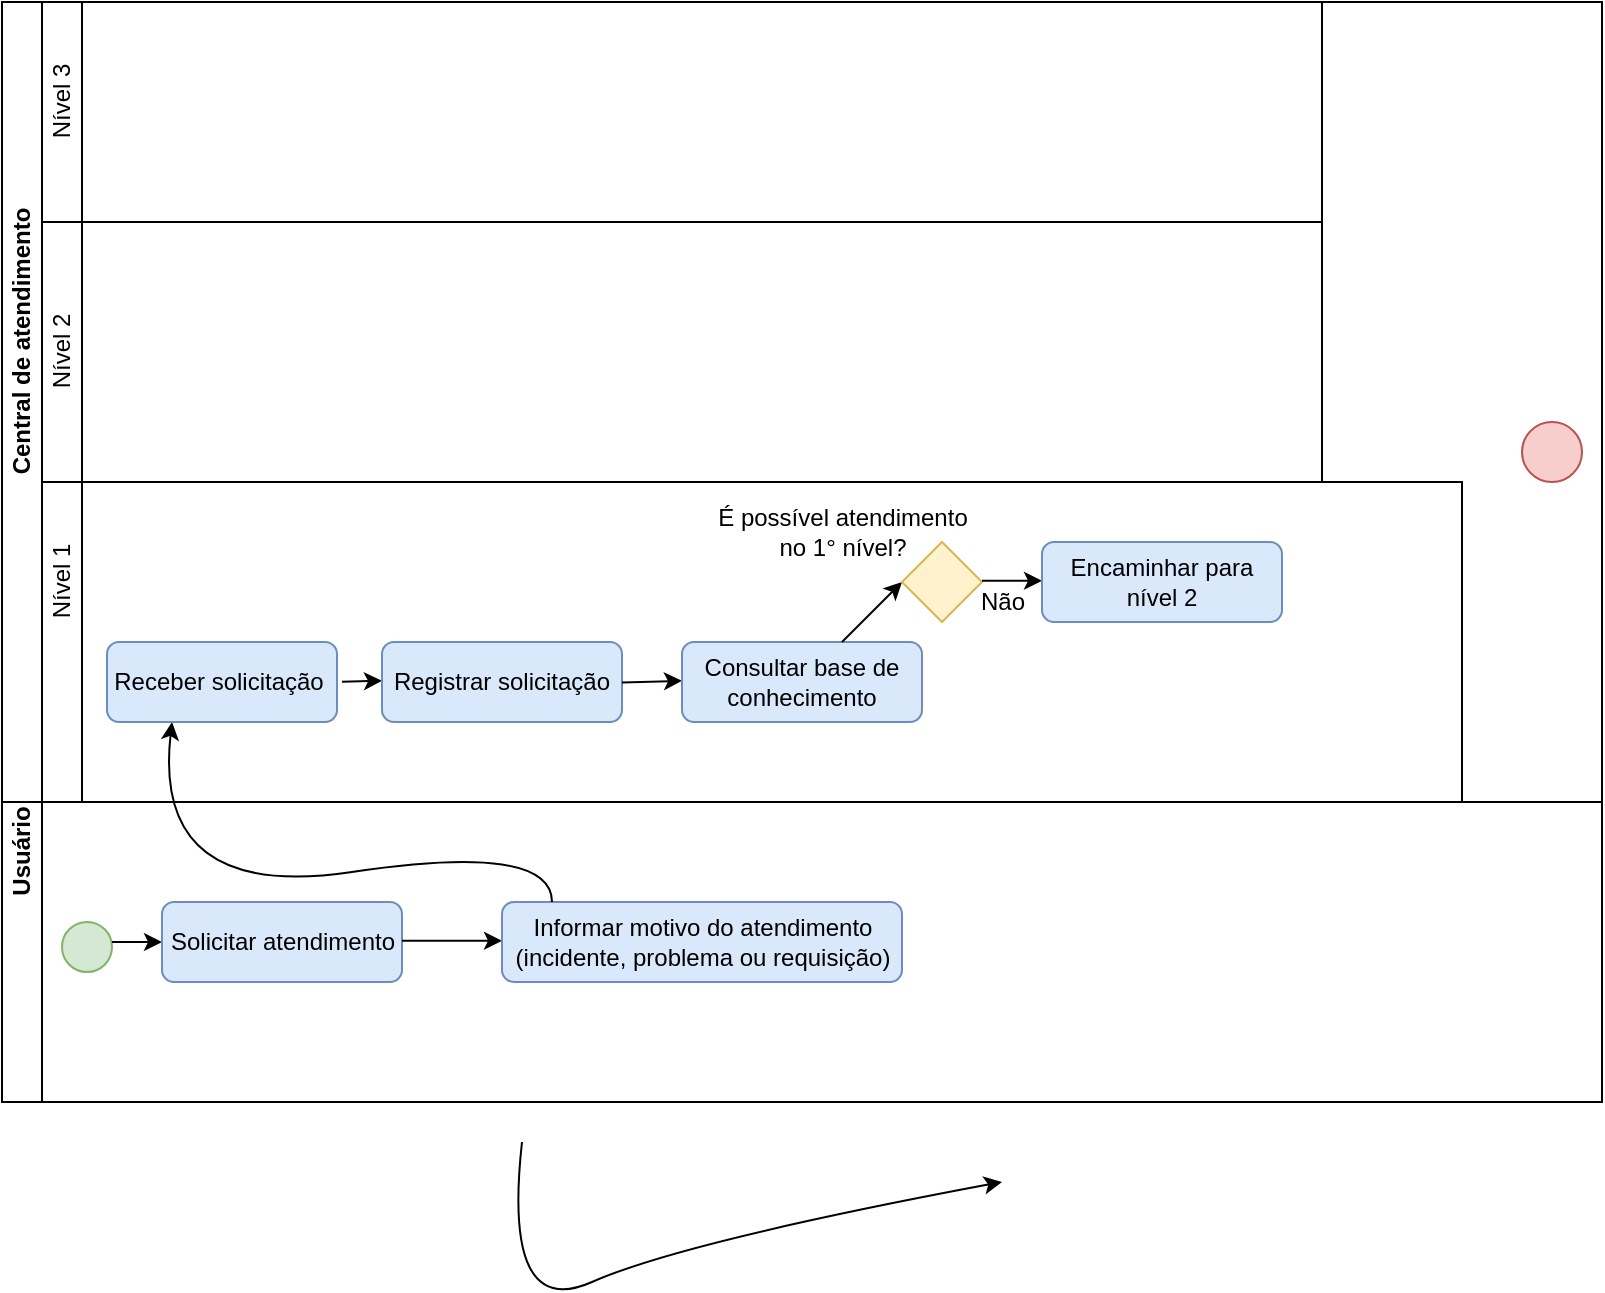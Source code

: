 <mxfile version="18.0.3" type="github">
  <diagram id="yQVi_SkvyjYTGp6Si26e" name="Page-1">
    <mxGraphModel dx="920" dy="605" grid="1" gridSize="10" guides="1" tooltips="1" connect="1" arrows="1" fold="1" page="1" pageScale="1" pageWidth="827" pageHeight="1169" math="0" shadow="0">
      <root>
        <mxCell id="0" />
        <mxCell id="1" parent="0" />
        <mxCell id="B0JcqI4GDCYBzWeRstW6-7" value="" style="rounded=0;whiteSpace=wrap;html=1;" vertex="1" parent="1">
          <mxGeometry x="20" y="70" width="750" height="550" as="geometry" />
        </mxCell>
        <mxCell id="B0JcqI4GDCYBzWeRstW6-8" value="" style="rounded=0;whiteSpace=wrap;html=1;fontFamily=Helvetica;" vertex="1" parent="1">
          <mxGeometry x="20" y="70" width="750" height="400" as="geometry" />
        </mxCell>
        <mxCell id="B0JcqI4GDCYBzWeRstW6-11" value="" style="rounded=0;whiteSpace=wrap;html=1;fontFamily=Helvetica;" vertex="1" parent="1">
          <mxGeometry x="40" y="470" width="780" height="150" as="geometry" />
        </mxCell>
        <mxCell id="B0JcqI4GDCYBzWeRstW6-12" value="" style="rounded=0;whiteSpace=wrap;html=1;fontFamily=Helvetica;" vertex="1" parent="1">
          <mxGeometry x="40" y="70" width="780" height="400" as="geometry" />
        </mxCell>
        <mxCell id="B0JcqI4GDCYBzWeRstW6-13" value="Usuário" style="text;html=1;resizable=0;autosize=1;align=center;verticalAlign=middle;points=[];fillColor=none;strokeColor=none;rounded=0;fontFamily=Helvetica;rotation=270;fontStyle=1" vertex="1" parent="1">
          <mxGeometry y="485" width="60" height="20" as="geometry" />
        </mxCell>
        <mxCell id="B0JcqI4GDCYBzWeRstW6-14" value="Central de atendimento" style="text;html=1;resizable=0;autosize=1;align=center;verticalAlign=middle;points=[];fillColor=none;strokeColor=none;rounded=0;fontFamily=Helvetica;rotation=270;fontStyle=1" vertex="1" parent="1">
          <mxGeometry x="-45" y="230" width="150" height="20" as="geometry" />
        </mxCell>
        <mxCell id="B0JcqI4GDCYBzWeRstW6-16" value="" style="rounded=0;whiteSpace=wrap;html=1;fontFamily=Helvetica;" vertex="1" parent="1">
          <mxGeometry x="40" y="70" width="20" height="400" as="geometry" />
        </mxCell>
        <mxCell id="B0JcqI4GDCYBzWeRstW6-17" value="" style="rounded=0;whiteSpace=wrap;html=1;fontFamily=Helvetica;" vertex="1" parent="1">
          <mxGeometry x="40" y="180" width="20" height="130" as="geometry" />
        </mxCell>
        <mxCell id="B0JcqI4GDCYBzWeRstW6-18" value="Nível 1" style="text;html=1;resizable=0;autosize=1;align=center;verticalAlign=middle;points=[];fillColor=none;strokeColor=none;rounded=0;fontFamily=Helvetica;rotation=270;" vertex="1" parent="1">
          <mxGeometry x="25" y="350" width="50" height="20" as="geometry" />
        </mxCell>
        <mxCell id="B0JcqI4GDCYBzWeRstW6-19" value="Nível 2" style="text;html=1;resizable=0;autosize=1;align=center;verticalAlign=middle;points=[];fillColor=none;strokeColor=none;rounded=0;fontFamily=Helvetica;rotation=270;" vertex="1" parent="1">
          <mxGeometry x="25" y="235" width="50" height="20" as="geometry" />
        </mxCell>
        <mxCell id="B0JcqI4GDCYBzWeRstW6-20" value="Nível 3" style="text;html=1;resizable=0;autosize=1;align=center;verticalAlign=middle;points=[];fillColor=none;strokeColor=none;rounded=0;fontFamily=Helvetica;rotation=270;" vertex="1" parent="1">
          <mxGeometry x="25" y="110" width="50" height="20" as="geometry" />
        </mxCell>
        <mxCell id="B0JcqI4GDCYBzWeRstW6-21" value="" style="rounded=0;whiteSpace=wrap;html=1;fontFamily=Helvetica;" vertex="1" parent="1">
          <mxGeometry x="60" y="70" width="620" height="110" as="geometry" />
        </mxCell>
        <mxCell id="B0JcqI4GDCYBzWeRstW6-22" value="" style="rounded=0;whiteSpace=wrap;html=1;fontFamily=Helvetica;" vertex="1" parent="1">
          <mxGeometry x="60" y="180" width="620" height="130" as="geometry" />
        </mxCell>
        <mxCell id="B0JcqI4GDCYBzWeRstW6-23" value="" style="rounded=0;whiteSpace=wrap;html=1;fontFamily=Helvetica;" vertex="1" parent="1">
          <mxGeometry x="60" y="310" width="690" height="160" as="geometry" />
        </mxCell>
        <mxCell id="B0JcqI4GDCYBzWeRstW6-24" value="" style="ellipse;whiteSpace=wrap;html=1;aspect=fixed;fontFamily=Helvetica;fillColor=#d5e8d4;strokeColor=#82b366;" vertex="1" parent="1">
          <mxGeometry x="50" y="530" width="25" height="25" as="geometry" />
        </mxCell>
        <mxCell id="B0JcqI4GDCYBzWeRstW6-26" value="" style="endArrow=classic;html=1;rounded=0;fontFamily=Helvetica;" edge="1" parent="1">
          <mxGeometry width="50" height="50" relative="1" as="geometry">
            <mxPoint x="75" y="540" as="sourcePoint" />
            <mxPoint x="100" y="540" as="targetPoint" />
          </mxGeometry>
        </mxCell>
        <mxCell id="B0JcqI4GDCYBzWeRstW6-27" value="" style="rounded=1;whiteSpace=wrap;html=1;fontFamily=Helvetica;fillColor=#dae8fc;strokeColor=#6c8ebf;" vertex="1" parent="1">
          <mxGeometry x="100" y="520" width="120" height="40" as="geometry" />
        </mxCell>
        <mxCell id="B0JcqI4GDCYBzWeRstW6-28" value="Solicitar atendimento" style="text;html=1;resizable=0;autosize=1;align=center;verticalAlign=middle;points=[];fillColor=none;strokeColor=none;rounded=0;fontFamily=Helvetica;" vertex="1" parent="1">
          <mxGeometry x="95" y="530" width="130" height="20" as="geometry" />
        </mxCell>
        <mxCell id="B0JcqI4GDCYBzWeRstW6-30" value="" style="endArrow=classic;html=1;rounded=0;fontFamily=Helvetica;" edge="1" parent="1">
          <mxGeometry width="50" height="50" relative="1" as="geometry">
            <mxPoint x="220" y="539.41" as="sourcePoint" />
            <mxPoint x="270" y="539.41" as="targetPoint" />
          </mxGeometry>
        </mxCell>
        <mxCell id="B0JcqI4GDCYBzWeRstW6-31" value="" style="rounded=1;whiteSpace=wrap;html=1;fontFamily=Helvetica;fillColor=#dae8fc;strokeColor=#6c8ebf;" vertex="1" parent="1">
          <mxGeometry x="270" y="520" width="200" height="40" as="geometry" />
        </mxCell>
        <mxCell id="B0JcqI4GDCYBzWeRstW6-32" value="Informar motivo do atendimento&lt;br&gt;(incidente, problema ou requisição)" style="text;html=1;resizable=0;autosize=1;align=center;verticalAlign=middle;points=[];fillColor=none;strokeColor=none;rounded=0;fontFamily=Helvetica;" vertex="1" parent="1">
          <mxGeometry x="270" y="525" width="200" height="30" as="geometry" />
        </mxCell>
        <mxCell id="B0JcqI4GDCYBzWeRstW6-33" value="" style="curved=1;endArrow=classic;html=1;rounded=0;fontFamily=Helvetica;" edge="1" parent="1">
          <mxGeometry width="50" height="50" relative="1" as="geometry">
            <mxPoint x="295" y="520" as="sourcePoint" />
            <mxPoint x="105" y="430" as="targetPoint" />
            <Array as="points">
              <mxPoint x="295" y="490" />
              <mxPoint x="95" y="520" />
            </Array>
          </mxGeometry>
        </mxCell>
        <mxCell id="B0JcqI4GDCYBzWeRstW6-34" value="" style="ellipse;whiteSpace=wrap;html=1;aspect=fixed;fontFamily=Helvetica;fillColor=#f8cecc;strokeColor=#b85450;" vertex="1" parent="1">
          <mxGeometry x="780" y="280" width="30" height="30" as="geometry" />
        </mxCell>
        <mxCell id="B0JcqI4GDCYBzWeRstW6-35" value="" style="rounded=1;whiteSpace=wrap;html=1;fontFamily=Helvetica;fillColor=#dae8fc;strokeColor=#6c8ebf;" vertex="1" parent="1">
          <mxGeometry x="72.5" y="390" width="115" height="40" as="geometry" />
        </mxCell>
        <mxCell id="B0JcqI4GDCYBzWeRstW6-36" value="Receber solicitação" style="text;html=1;resizable=0;autosize=1;align=center;verticalAlign=middle;points=[];fillColor=none;strokeColor=none;rounded=0;fontFamily=Helvetica;" vertex="1" parent="1">
          <mxGeometry x="67.5" y="400" width="120" height="20" as="geometry" />
        </mxCell>
        <mxCell id="B0JcqI4GDCYBzWeRstW6-37" value="" style="endArrow=classic;html=1;rounded=0;fontFamily=Helvetica;" edge="1" parent="1">
          <mxGeometry width="50" height="50" relative="1" as="geometry">
            <mxPoint x="190" y="409.82" as="sourcePoint" />
            <mxPoint x="210" y="409.41" as="targetPoint" />
          </mxGeometry>
        </mxCell>
        <mxCell id="B0JcqI4GDCYBzWeRstW6-38" value="Registrar solicitação" style="rounded=1;whiteSpace=wrap;html=1;fontFamily=Helvetica;fillColor=#dae8fc;strokeColor=#6c8ebf;" vertex="1" parent="1">
          <mxGeometry x="210" y="390" width="120" height="40" as="geometry" />
        </mxCell>
        <mxCell id="B0JcqI4GDCYBzWeRstW6-39" value="" style="endArrow=classic;html=1;rounded=0;fontFamily=Helvetica;" edge="1" parent="1">
          <mxGeometry width="50" height="50" relative="1" as="geometry">
            <mxPoint x="330" y="410.23" as="sourcePoint" />
            <mxPoint x="360" y="409.41" as="targetPoint" />
          </mxGeometry>
        </mxCell>
        <mxCell id="B0JcqI4GDCYBzWeRstW6-40" value="Consultar base de conhecimento" style="rounded=1;whiteSpace=wrap;html=1;fontFamily=Helvetica;fillColor=#dae8fc;strokeColor=#6c8ebf;" vertex="1" parent="1">
          <mxGeometry x="360" y="390" width="120" height="40" as="geometry" />
        </mxCell>
        <mxCell id="B0JcqI4GDCYBzWeRstW6-41" value="" style="endArrow=classic;html=1;rounded=0;fontFamily=Helvetica;" edge="1" parent="1">
          <mxGeometry width="50" height="50" relative="1" as="geometry">
            <mxPoint x="440" y="390" as="sourcePoint" />
            <mxPoint x="470" y="360" as="targetPoint" />
          </mxGeometry>
        </mxCell>
        <mxCell id="B0JcqI4GDCYBzWeRstW6-42" value="" style="rhombus;whiteSpace=wrap;html=1;fontFamily=Helvetica;fillColor=#fff2cc;strokeColor=#d6b656;" vertex="1" parent="1">
          <mxGeometry x="470" y="340" width="40" height="40" as="geometry" />
        </mxCell>
        <mxCell id="B0JcqI4GDCYBzWeRstW6-43" value="É possível atendimento&lt;br&gt;no 1° nível?" style="text;html=1;resizable=0;autosize=1;align=center;verticalAlign=middle;points=[];fillColor=none;strokeColor=none;rounded=0;fontFamily=Helvetica;" vertex="1" parent="1">
          <mxGeometry x="370" y="320" width="140" height="30" as="geometry" />
        </mxCell>
        <mxCell id="B0JcqI4GDCYBzWeRstW6-45" value="" style="endArrow=classic;html=1;rounded=0;fontFamily=Helvetica;" edge="1" parent="1">
          <mxGeometry width="50" height="50" relative="1" as="geometry">
            <mxPoint x="510" y="359.41" as="sourcePoint" />
            <mxPoint x="540" y="359.41" as="targetPoint" />
          </mxGeometry>
        </mxCell>
        <mxCell id="B0JcqI4GDCYBzWeRstW6-46" value="Não" style="text;html=1;resizable=0;autosize=1;align=center;verticalAlign=middle;points=[];fillColor=none;strokeColor=none;rounded=0;fontFamily=Helvetica;" vertex="1" parent="1">
          <mxGeometry x="500" y="360" width="40" height="20" as="geometry" />
        </mxCell>
        <mxCell id="B0JcqI4GDCYBzWeRstW6-48" value="Encaminhar para&lt;br&gt;nível 2" style="rounded=1;whiteSpace=wrap;html=1;fontFamily=Helvetica;fillColor=#dae8fc;strokeColor=#6c8ebf;" vertex="1" parent="1">
          <mxGeometry x="540" y="340" width="120" height="40" as="geometry" />
        </mxCell>
        <mxCell id="B0JcqI4GDCYBzWeRstW6-49" value="" style="curved=1;endArrow=classic;html=1;rounded=0;fontFamily=Helvetica;" edge="1" parent="1">
          <mxGeometry width="50" height="50" relative="1" as="geometry">
            <mxPoint x="280" y="640" as="sourcePoint" />
            <mxPoint x="520" y="660" as="targetPoint" />
            <Array as="points">
              <mxPoint x="270" y="730" />
              <mxPoint x="360" y="690" />
            </Array>
          </mxGeometry>
        </mxCell>
      </root>
    </mxGraphModel>
  </diagram>
</mxfile>
